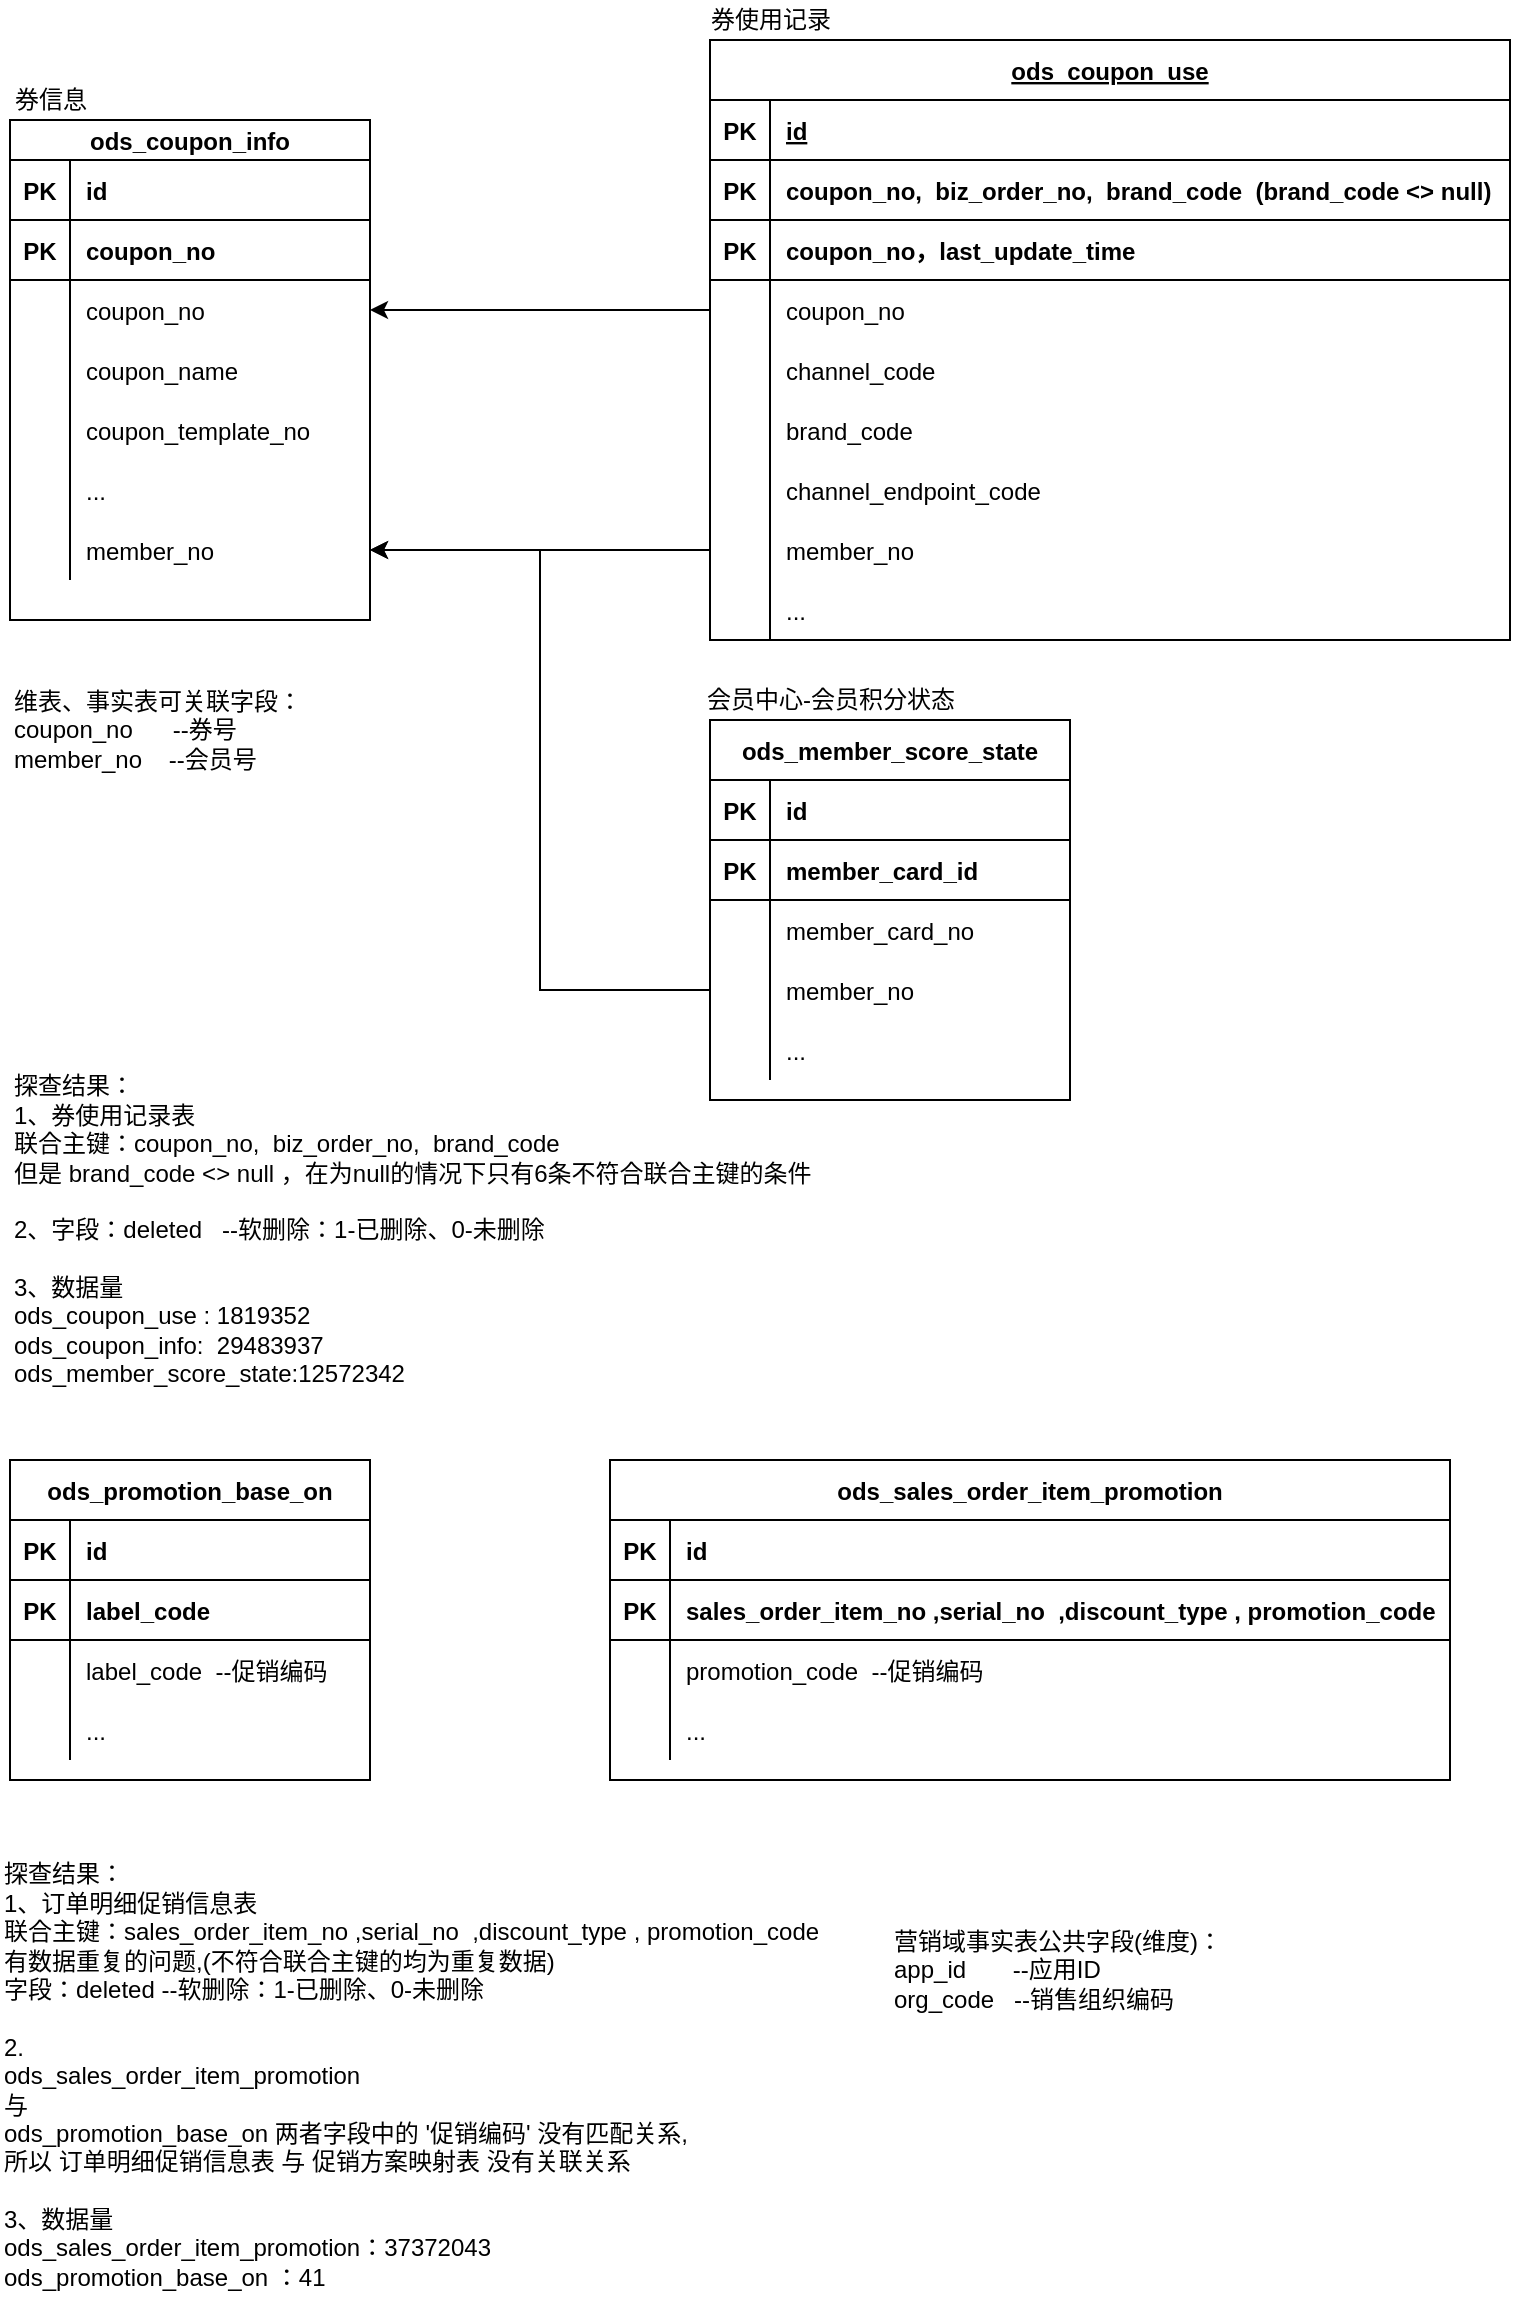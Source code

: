 <mxfile version="14.2.2" type="github" pages="2">
  <diagram id="4URRxnH0Obyj7OPGngcy" name="营销域">
    <mxGraphModel dx="1422" dy="794" grid="1" gridSize="10" guides="1" tooltips="1" connect="1" arrows="1" fold="1" page="1" pageScale="1" pageWidth="827" pageHeight="1169" math="0" shadow="0">
      <root>
        <mxCell id="0" />
        <mxCell id="1" parent="0" />
        <mxCell id="s1EQPEcUTA1c6h4K64TX-1" value="ods_coupon_use" style="shape=table;startSize=30;container=1;collapsible=1;childLayout=tableLayout;fixedRows=1;rowLines=0;fontStyle=5;align=center;resizeLast=1;" parent="1" vertex="1">
          <mxGeometry x="400" y="20" width="400" height="300" as="geometry" />
        </mxCell>
        <mxCell id="s1EQPEcUTA1c6h4K64TX-2" value="" style="shape=partialRectangle;collapsible=0;dropTarget=0;pointerEvents=0;fillColor=none;top=0;left=0;bottom=1;right=0;points=[[0,0.5],[1,0.5]];portConstraint=eastwest;" parent="s1EQPEcUTA1c6h4K64TX-1" vertex="1">
          <mxGeometry y="30" width="400" height="30" as="geometry" />
        </mxCell>
        <mxCell id="s1EQPEcUTA1c6h4K64TX-3" value="PK" style="shape=partialRectangle;connectable=0;fillColor=none;top=0;left=0;bottom=0;right=0;fontStyle=1;overflow=hidden;" parent="s1EQPEcUTA1c6h4K64TX-2" vertex="1">
          <mxGeometry width="30" height="30" as="geometry" />
        </mxCell>
        <mxCell id="s1EQPEcUTA1c6h4K64TX-4" value="id" style="shape=partialRectangle;connectable=0;fillColor=none;top=0;left=0;bottom=0;right=0;align=left;spacingLeft=6;fontStyle=5;overflow=hidden;" parent="s1EQPEcUTA1c6h4K64TX-2" vertex="1">
          <mxGeometry x="30" width="370" height="30" as="geometry" />
        </mxCell>
        <mxCell id="tdnAL42IvkciYz6HUueH-1" value="" style="shape=partialRectangle;collapsible=0;dropTarget=0;pointerEvents=0;fillColor=none;top=0;left=0;bottom=1;right=0;points=[[0,0.5],[1,0.5]];portConstraint=eastwest;" parent="s1EQPEcUTA1c6h4K64TX-1" vertex="1">
          <mxGeometry y="60" width="400" height="30" as="geometry" />
        </mxCell>
        <mxCell id="tdnAL42IvkciYz6HUueH-2" value="PK" style="shape=partialRectangle;connectable=0;fillColor=none;top=0;left=0;bottom=0;right=0;fontStyle=1;overflow=hidden;" parent="tdnAL42IvkciYz6HUueH-1" vertex="1">
          <mxGeometry width="30" height="30" as="geometry" />
        </mxCell>
        <mxCell id="tdnAL42IvkciYz6HUueH-3" value="coupon_no,  biz_order_no,  brand_code  (brand_code &lt;&gt; null)" style="shape=partialRectangle;connectable=0;fillColor=none;top=0;left=0;bottom=0;right=0;align=left;spacingLeft=6;fontStyle=1;overflow=hidden;" parent="tdnAL42IvkciYz6HUueH-1" vertex="1">
          <mxGeometry x="30" width="370" height="30" as="geometry" />
        </mxCell>
        <mxCell id="s1EQPEcUTA1c6h4K64TX-92" value="" style="shape=partialRectangle;collapsible=0;dropTarget=0;pointerEvents=0;fillColor=none;top=0;left=0;bottom=1;right=0;points=[[0,0.5],[1,0.5]];portConstraint=eastwest;" parent="s1EQPEcUTA1c6h4K64TX-1" vertex="1">
          <mxGeometry y="90" width="400" height="30" as="geometry" />
        </mxCell>
        <mxCell id="s1EQPEcUTA1c6h4K64TX-93" value="PK" style="shape=partialRectangle;connectable=0;fillColor=none;top=0;left=0;bottom=0;right=0;fontStyle=1;overflow=hidden;" parent="s1EQPEcUTA1c6h4K64TX-92" vertex="1">
          <mxGeometry width="30" height="30" as="geometry" />
        </mxCell>
        <mxCell id="s1EQPEcUTA1c6h4K64TX-94" value="coupon_no，last_update_time" style="shape=partialRectangle;connectable=0;fillColor=none;top=0;left=0;bottom=0;right=0;align=left;spacingLeft=6;fontStyle=1;overflow=hidden;" parent="s1EQPEcUTA1c6h4K64TX-92" vertex="1">
          <mxGeometry x="30" width="370" height="30" as="geometry" />
        </mxCell>
        <mxCell id="s1EQPEcUTA1c6h4K64TX-5" value="" style="shape=partialRectangle;collapsible=0;dropTarget=0;pointerEvents=0;fillColor=none;top=0;left=0;bottom=0;right=0;points=[[0,0.5],[1,0.5]];portConstraint=eastwest;" parent="s1EQPEcUTA1c6h4K64TX-1" vertex="1">
          <mxGeometry y="120" width="400" height="30" as="geometry" />
        </mxCell>
        <mxCell id="s1EQPEcUTA1c6h4K64TX-6" value="" style="shape=partialRectangle;connectable=0;fillColor=none;top=0;left=0;bottom=0;right=0;editable=1;overflow=hidden;" parent="s1EQPEcUTA1c6h4K64TX-5" vertex="1">
          <mxGeometry width="30" height="30" as="geometry" />
        </mxCell>
        <mxCell id="s1EQPEcUTA1c6h4K64TX-7" value="coupon_no" style="shape=partialRectangle;connectable=0;fillColor=none;top=0;left=0;bottom=0;right=0;align=left;spacingLeft=6;overflow=hidden;" parent="s1EQPEcUTA1c6h4K64TX-5" vertex="1">
          <mxGeometry x="30" width="370" height="30" as="geometry" />
        </mxCell>
        <mxCell id="s1EQPEcUTA1c6h4K64TX-8" value="" style="shape=partialRectangle;collapsible=0;dropTarget=0;pointerEvents=0;fillColor=none;top=0;left=0;bottom=0;right=0;points=[[0,0.5],[1,0.5]];portConstraint=eastwest;" parent="s1EQPEcUTA1c6h4K64TX-1" vertex="1">
          <mxGeometry y="150" width="400" height="30" as="geometry" />
        </mxCell>
        <mxCell id="s1EQPEcUTA1c6h4K64TX-9" value="" style="shape=partialRectangle;connectable=0;fillColor=none;top=0;left=0;bottom=0;right=0;editable=1;overflow=hidden;" parent="s1EQPEcUTA1c6h4K64TX-8" vertex="1">
          <mxGeometry width="30" height="30" as="geometry" />
        </mxCell>
        <mxCell id="s1EQPEcUTA1c6h4K64TX-10" value="channel_code" style="shape=partialRectangle;connectable=0;fillColor=none;top=0;left=0;bottom=0;right=0;align=left;spacingLeft=6;overflow=hidden;" parent="s1EQPEcUTA1c6h4K64TX-8" vertex="1">
          <mxGeometry x="30" width="370" height="30" as="geometry" />
        </mxCell>
        <mxCell id="s1EQPEcUTA1c6h4K64TX-14" value="" style="shape=partialRectangle;collapsible=0;dropTarget=0;pointerEvents=0;fillColor=none;top=0;left=0;bottom=0;right=0;points=[[0,0.5],[1,0.5]];portConstraint=eastwest;" parent="s1EQPEcUTA1c6h4K64TX-1" vertex="1">
          <mxGeometry y="180" width="400" height="30" as="geometry" />
        </mxCell>
        <mxCell id="s1EQPEcUTA1c6h4K64TX-15" value="" style="shape=partialRectangle;connectable=0;fillColor=none;top=0;left=0;bottom=0;right=0;editable=1;overflow=hidden;" parent="s1EQPEcUTA1c6h4K64TX-14" vertex="1">
          <mxGeometry width="30" height="30" as="geometry" />
        </mxCell>
        <mxCell id="s1EQPEcUTA1c6h4K64TX-16" value="brand_code" style="shape=partialRectangle;connectable=0;fillColor=none;top=0;left=0;bottom=0;right=0;align=left;spacingLeft=6;overflow=hidden;" parent="s1EQPEcUTA1c6h4K64TX-14" vertex="1">
          <mxGeometry x="30" width="370" height="30" as="geometry" />
        </mxCell>
        <mxCell id="s1EQPEcUTA1c6h4K64TX-17" value="" style="shape=partialRectangle;collapsible=0;dropTarget=0;pointerEvents=0;fillColor=none;top=0;left=0;bottom=0;right=0;points=[[0,0.5],[1,0.5]];portConstraint=eastwest;" parent="s1EQPEcUTA1c6h4K64TX-1" vertex="1">
          <mxGeometry y="210" width="400" height="30" as="geometry" />
        </mxCell>
        <mxCell id="s1EQPEcUTA1c6h4K64TX-18" value="" style="shape=partialRectangle;connectable=0;fillColor=none;top=0;left=0;bottom=0;right=0;editable=1;overflow=hidden;" parent="s1EQPEcUTA1c6h4K64TX-17" vertex="1">
          <mxGeometry width="30" height="30" as="geometry" />
        </mxCell>
        <mxCell id="s1EQPEcUTA1c6h4K64TX-19" value="channel_endpoint_code" style="shape=partialRectangle;connectable=0;fillColor=none;top=0;left=0;bottom=0;right=0;align=left;spacingLeft=6;overflow=hidden;" parent="s1EQPEcUTA1c6h4K64TX-17" vertex="1">
          <mxGeometry x="30" width="370" height="30" as="geometry" />
        </mxCell>
        <mxCell id="s1EQPEcUTA1c6h4K64TX-21" value="" style="shape=partialRectangle;collapsible=0;dropTarget=0;pointerEvents=0;fillColor=none;top=0;left=0;bottom=0;right=0;points=[[0,0.5],[1,0.5]];portConstraint=eastwest;" parent="s1EQPEcUTA1c6h4K64TX-1" vertex="1">
          <mxGeometry y="240" width="400" height="30" as="geometry" />
        </mxCell>
        <mxCell id="s1EQPEcUTA1c6h4K64TX-22" value="" style="shape=partialRectangle;connectable=0;fillColor=none;top=0;left=0;bottom=0;right=0;editable=1;overflow=hidden;" parent="s1EQPEcUTA1c6h4K64TX-21" vertex="1">
          <mxGeometry width="30" height="30" as="geometry" />
        </mxCell>
        <mxCell id="s1EQPEcUTA1c6h4K64TX-23" value="member_no" style="shape=partialRectangle;connectable=0;fillColor=none;top=0;left=0;bottom=0;right=0;align=left;spacingLeft=6;overflow=hidden;" parent="s1EQPEcUTA1c6h4K64TX-21" vertex="1">
          <mxGeometry x="30" width="370" height="30" as="geometry" />
        </mxCell>
        <mxCell id="s1EQPEcUTA1c6h4K64TX-11" value="" style="shape=partialRectangle;collapsible=0;dropTarget=0;pointerEvents=0;fillColor=none;top=0;left=0;bottom=0;right=0;points=[[0,0.5],[1,0.5]];portConstraint=eastwest;" parent="s1EQPEcUTA1c6h4K64TX-1" vertex="1">
          <mxGeometry y="270" width="400" height="30" as="geometry" />
        </mxCell>
        <mxCell id="s1EQPEcUTA1c6h4K64TX-12" value="" style="shape=partialRectangle;connectable=0;fillColor=none;top=0;left=0;bottom=0;right=0;editable=1;overflow=hidden;" parent="s1EQPEcUTA1c6h4K64TX-11" vertex="1">
          <mxGeometry width="30" height="30" as="geometry" />
        </mxCell>
        <mxCell id="s1EQPEcUTA1c6h4K64TX-13" value="..." style="shape=partialRectangle;connectable=0;fillColor=none;top=0;left=0;bottom=0;right=0;align=left;spacingLeft=6;overflow=hidden;" parent="s1EQPEcUTA1c6h4K64TX-11" vertex="1">
          <mxGeometry x="30" width="370" height="30" as="geometry" />
        </mxCell>
        <mxCell id="s1EQPEcUTA1c6h4K64TX-45" value="ods_coupon_info" style="shape=table;startSize=20;container=1;collapsible=1;childLayout=tableLayout;fixedRows=1;rowLines=0;fontStyle=1;align=center;resizeLast=1;" parent="1" vertex="1">
          <mxGeometry x="50" y="60" width="180" height="250" as="geometry" />
        </mxCell>
        <mxCell id="s1EQPEcUTA1c6h4K64TX-46" value="" style="shape=partialRectangle;collapsible=0;dropTarget=0;pointerEvents=0;fillColor=none;top=0;left=0;bottom=1;right=0;points=[[0,0.5],[1,0.5]];portConstraint=eastwest;" parent="s1EQPEcUTA1c6h4K64TX-45" vertex="1">
          <mxGeometry y="20" width="180" height="30" as="geometry" />
        </mxCell>
        <mxCell id="s1EQPEcUTA1c6h4K64TX-47" value="PK" style="shape=partialRectangle;connectable=0;fillColor=none;top=0;left=0;bottom=0;right=0;fontStyle=1;overflow=hidden;" parent="s1EQPEcUTA1c6h4K64TX-46" vertex="1">
          <mxGeometry width="30" height="30" as="geometry" />
        </mxCell>
        <mxCell id="s1EQPEcUTA1c6h4K64TX-48" value="id" style="shape=partialRectangle;connectable=0;fillColor=none;top=0;left=0;bottom=0;right=0;align=left;spacingLeft=6;fontStyle=1;overflow=hidden;" parent="s1EQPEcUTA1c6h4K64TX-46" vertex="1">
          <mxGeometry x="30" width="150" height="30" as="geometry" />
        </mxCell>
        <mxCell id="s1EQPEcUTA1c6h4K64TX-95" value="" style="shape=partialRectangle;collapsible=0;dropTarget=0;pointerEvents=0;fillColor=none;top=0;left=0;bottom=1;right=0;points=[[0,0.5],[1,0.5]];portConstraint=eastwest;" parent="s1EQPEcUTA1c6h4K64TX-45" vertex="1">
          <mxGeometry y="50" width="180" height="30" as="geometry" />
        </mxCell>
        <mxCell id="s1EQPEcUTA1c6h4K64TX-96" value="PK" style="shape=partialRectangle;connectable=0;fillColor=none;top=0;left=0;bottom=0;right=0;fontStyle=1;overflow=hidden;" parent="s1EQPEcUTA1c6h4K64TX-95" vertex="1">
          <mxGeometry width="30" height="30" as="geometry" />
        </mxCell>
        <mxCell id="s1EQPEcUTA1c6h4K64TX-97" value="coupon_no" style="shape=partialRectangle;connectable=0;fillColor=none;top=0;left=0;bottom=0;right=0;align=left;spacingLeft=6;fontStyle=1;overflow=hidden;" parent="s1EQPEcUTA1c6h4K64TX-95" vertex="1">
          <mxGeometry x="30" width="150" height="30" as="geometry" />
        </mxCell>
        <mxCell id="s1EQPEcUTA1c6h4K64TX-49" value="" style="shape=partialRectangle;collapsible=0;dropTarget=0;pointerEvents=0;fillColor=none;top=0;left=0;bottom=0;right=0;points=[[0,0.5],[1,0.5]];portConstraint=eastwest;" parent="s1EQPEcUTA1c6h4K64TX-45" vertex="1">
          <mxGeometry y="80" width="180" height="30" as="geometry" />
        </mxCell>
        <mxCell id="s1EQPEcUTA1c6h4K64TX-50" value="" style="shape=partialRectangle;connectable=0;fillColor=none;top=0;left=0;bottom=0;right=0;editable=1;overflow=hidden;" parent="s1EQPEcUTA1c6h4K64TX-49" vertex="1">
          <mxGeometry width="30" height="30" as="geometry" />
        </mxCell>
        <mxCell id="s1EQPEcUTA1c6h4K64TX-51" value="coupon_no" style="shape=partialRectangle;connectable=0;fillColor=none;top=0;left=0;bottom=0;right=0;align=left;spacingLeft=6;overflow=hidden;" parent="s1EQPEcUTA1c6h4K64TX-49" vertex="1">
          <mxGeometry x="30" width="150" height="30" as="geometry" />
        </mxCell>
        <mxCell id="s1EQPEcUTA1c6h4K64TX-52" value="" style="shape=partialRectangle;collapsible=0;dropTarget=0;pointerEvents=0;fillColor=none;top=0;left=0;bottom=0;right=0;points=[[0,0.5],[1,0.5]];portConstraint=eastwest;" parent="s1EQPEcUTA1c6h4K64TX-45" vertex="1">
          <mxGeometry y="110" width="180" height="30" as="geometry" />
        </mxCell>
        <mxCell id="s1EQPEcUTA1c6h4K64TX-53" value="" style="shape=partialRectangle;connectable=0;fillColor=none;top=0;left=0;bottom=0;right=0;editable=1;overflow=hidden;" parent="s1EQPEcUTA1c6h4K64TX-52" vertex="1">
          <mxGeometry width="30" height="30" as="geometry" />
        </mxCell>
        <mxCell id="s1EQPEcUTA1c6h4K64TX-54" value="coupon_name" style="shape=partialRectangle;connectable=0;fillColor=none;top=0;left=0;bottom=0;right=0;align=left;spacingLeft=6;overflow=hidden;" parent="s1EQPEcUTA1c6h4K64TX-52" vertex="1">
          <mxGeometry x="30" width="150" height="30" as="geometry" />
        </mxCell>
        <mxCell id="s1EQPEcUTA1c6h4K64TX-55" value="" style="shape=partialRectangle;collapsible=0;dropTarget=0;pointerEvents=0;fillColor=none;top=0;left=0;bottom=0;right=0;points=[[0,0.5],[1,0.5]];portConstraint=eastwest;" parent="s1EQPEcUTA1c6h4K64TX-45" vertex="1">
          <mxGeometry y="140" width="180" height="30" as="geometry" />
        </mxCell>
        <mxCell id="s1EQPEcUTA1c6h4K64TX-56" value="" style="shape=partialRectangle;connectable=0;fillColor=none;top=0;left=0;bottom=0;right=0;editable=1;overflow=hidden;" parent="s1EQPEcUTA1c6h4K64TX-55" vertex="1">
          <mxGeometry width="30" height="30" as="geometry" />
        </mxCell>
        <mxCell id="s1EQPEcUTA1c6h4K64TX-57" value="coupon_template_no" style="shape=partialRectangle;connectable=0;fillColor=none;top=0;left=0;bottom=0;right=0;align=left;spacingLeft=6;overflow=hidden;" parent="s1EQPEcUTA1c6h4K64TX-55" vertex="1">
          <mxGeometry x="30" width="150" height="30" as="geometry" />
        </mxCell>
        <mxCell id="tdnAL42IvkciYz6HUueH-4" value="" style="shape=partialRectangle;collapsible=0;dropTarget=0;pointerEvents=0;fillColor=none;top=0;left=0;bottom=0;right=0;points=[[0,0.5],[1,0.5]];portConstraint=eastwest;" parent="s1EQPEcUTA1c6h4K64TX-45" vertex="1">
          <mxGeometry y="170" width="180" height="30" as="geometry" />
        </mxCell>
        <mxCell id="tdnAL42IvkciYz6HUueH-5" value="" style="shape=partialRectangle;connectable=0;fillColor=none;top=0;left=0;bottom=0;right=0;editable=1;overflow=hidden;" parent="tdnAL42IvkciYz6HUueH-4" vertex="1">
          <mxGeometry width="30" height="30" as="geometry" />
        </mxCell>
        <mxCell id="tdnAL42IvkciYz6HUueH-6" value="..." style="shape=partialRectangle;connectable=0;fillColor=none;top=0;left=0;bottom=0;right=0;align=left;spacingLeft=6;overflow=hidden;" parent="tdnAL42IvkciYz6HUueH-4" vertex="1">
          <mxGeometry x="30" width="150" height="30" as="geometry" />
        </mxCell>
        <mxCell id="tdnAL42IvkciYz6HUueH-7" value="" style="shape=partialRectangle;collapsible=0;dropTarget=0;pointerEvents=0;fillColor=none;top=0;left=0;bottom=0;right=0;points=[[0,0.5],[1,0.5]];portConstraint=eastwest;" parent="s1EQPEcUTA1c6h4K64TX-45" vertex="1">
          <mxGeometry y="200" width="180" height="30" as="geometry" />
        </mxCell>
        <mxCell id="tdnAL42IvkciYz6HUueH-8" value="" style="shape=partialRectangle;connectable=0;fillColor=none;top=0;left=0;bottom=0;right=0;editable=1;overflow=hidden;" parent="tdnAL42IvkciYz6HUueH-7" vertex="1">
          <mxGeometry width="30" height="30" as="geometry" />
        </mxCell>
        <mxCell id="tdnAL42IvkciYz6HUueH-9" value="member_no" style="shape=partialRectangle;connectable=0;fillColor=none;top=0;left=0;bottom=0;right=0;align=left;spacingLeft=6;overflow=hidden;" parent="tdnAL42IvkciYz6HUueH-7" vertex="1">
          <mxGeometry x="30" width="150" height="30" as="geometry" />
        </mxCell>
        <mxCell id="s1EQPEcUTA1c6h4K64TX-76" style="edgeStyle=orthogonalEdgeStyle;rounded=0;orthogonalLoop=1;jettySize=auto;html=1;" parent="1" source="s1EQPEcUTA1c6h4K64TX-5" target="s1EQPEcUTA1c6h4K64TX-49" edge="1">
          <mxGeometry relative="1" as="geometry" />
        </mxCell>
        <mxCell id="tdnAL42IvkciYz6HUueH-10" style="edgeStyle=orthogonalEdgeStyle;rounded=0;orthogonalLoop=1;jettySize=auto;html=1;entryX=1;entryY=0.5;entryDx=0;entryDy=0;" parent="1" source="s1EQPEcUTA1c6h4K64TX-21" target="tdnAL42IvkciYz6HUueH-7" edge="1">
          <mxGeometry relative="1" as="geometry">
            <mxPoint x="260" y="465" as="targetPoint" />
          </mxGeometry>
        </mxCell>
        <mxCell id="5BuWfu8xG7wApqagh8RO-1" value="探查结果：&lt;br&gt;1、券使用记录表&lt;br&gt;联合主键：coupon_no,&amp;nbsp;&amp;nbsp;biz_order_no,&amp;nbsp;&amp;nbsp;brand_code&amp;nbsp;&lt;br&gt;但是 brand_code &amp;lt;&amp;gt; null ，在为null的情况下只有6条不符合联合主键的条件&lt;br&gt;&lt;br&gt;2、字段：deleted&amp;nbsp; &amp;nbsp;--软删除：1-已删除、0-未删除&lt;br&gt;&lt;br&gt;3、数据量&lt;br&gt;&lt;span style=&quot;text-align: center&quot;&gt;ods_coupon_use : 1819352&lt;br&gt;&lt;/span&gt;&lt;span style=&quot;text-align: center&quot;&gt;ods_coupon_info:&amp;nbsp;&amp;nbsp;&lt;/span&gt;&lt;span style=&quot;text-align: center&quot;&gt;29483937&lt;br&gt;&lt;/span&gt;&lt;span style=&quot;text-align: center&quot;&gt;ods_member_score_state:12572342&lt;/span&gt;&lt;span style=&quot;text-align: center&quot;&gt;&lt;br&gt;&lt;/span&gt;" style="text;html=1;align=left;verticalAlign=middle;resizable=0;points=[];autosize=1;" parent="1" vertex="1">
          <mxGeometry x="50" y="535" width="410" height="160" as="geometry" />
        </mxCell>
        <mxCell id="EJlprwmyrGeBpLga-tz5-1" value="ods_member_score_state" style="shape=table;startSize=30;container=1;collapsible=1;childLayout=tableLayout;fixedRows=1;rowLines=0;fontStyle=1;align=center;resizeLast=1;" parent="1" vertex="1">
          <mxGeometry x="400" y="360" width="180" height="190" as="geometry" />
        </mxCell>
        <mxCell id="EJlprwmyrGeBpLga-tz5-2" value="" style="shape=partialRectangle;collapsible=0;dropTarget=0;pointerEvents=0;fillColor=none;top=0;left=0;bottom=1;right=0;points=[[0,0.5],[1,0.5]];portConstraint=eastwest;" parent="EJlprwmyrGeBpLga-tz5-1" vertex="1">
          <mxGeometry y="30" width="180" height="30" as="geometry" />
        </mxCell>
        <mxCell id="EJlprwmyrGeBpLga-tz5-3" value="PK" style="shape=partialRectangle;connectable=0;fillColor=none;top=0;left=0;bottom=0;right=0;fontStyle=1;overflow=hidden;" parent="EJlprwmyrGeBpLga-tz5-2" vertex="1">
          <mxGeometry width="30" height="30" as="geometry" />
        </mxCell>
        <mxCell id="EJlprwmyrGeBpLga-tz5-4" value="id" style="shape=partialRectangle;connectable=0;fillColor=none;top=0;left=0;bottom=0;right=0;align=left;spacingLeft=6;fontStyle=1;overflow=hidden;" parent="EJlprwmyrGeBpLga-tz5-2" vertex="1">
          <mxGeometry x="30" width="150" height="30" as="geometry" />
        </mxCell>
        <mxCell id="EJlprwmyrGeBpLga-tz5-5" value="" style="shape=partialRectangle;collapsible=0;dropTarget=0;pointerEvents=0;fillColor=none;top=0;left=0;bottom=1;right=0;points=[[0,0.5],[1,0.5]];portConstraint=eastwest;" parent="EJlprwmyrGeBpLga-tz5-1" vertex="1">
          <mxGeometry y="60" width="180" height="30" as="geometry" />
        </mxCell>
        <mxCell id="EJlprwmyrGeBpLga-tz5-6" value="PK" style="shape=partialRectangle;connectable=0;fillColor=none;top=0;left=0;bottom=0;right=0;fontStyle=1;overflow=hidden;" parent="EJlprwmyrGeBpLga-tz5-5" vertex="1">
          <mxGeometry width="30" height="30" as="geometry" />
        </mxCell>
        <mxCell id="EJlprwmyrGeBpLga-tz5-7" value="member_card_id" style="shape=partialRectangle;connectable=0;fillColor=none;top=0;left=0;bottom=0;right=0;align=left;spacingLeft=6;fontStyle=1;overflow=hidden;" parent="EJlprwmyrGeBpLga-tz5-5" vertex="1">
          <mxGeometry x="30" width="150" height="30" as="geometry" />
        </mxCell>
        <mxCell id="EJlprwmyrGeBpLga-tz5-8" value="" style="shape=partialRectangle;collapsible=0;dropTarget=0;pointerEvents=0;fillColor=none;top=0;left=0;bottom=0;right=0;points=[[0,0.5],[1,0.5]];portConstraint=eastwest;" parent="EJlprwmyrGeBpLga-tz5-1" vertex="1">
          <mxGeometry y="90" width="180" height="30" as="geometry" />
        </mxCell>
        <mxCell id="EJlprwmyrGeBpLga-tz5-9" value="" style="shape=partialRectangle;connectable=0;fillColor=none;top=0;left=0;bottom=0;right=0;editable=1;overflow=hidden;" parent="EJlprwmyrGeBpLga-tz5-8" vertex="1">
          <mxGeometry width="30" height="30" as="geometry" />
        </mxCell>
        <mxCell id="EJlprwmyrGeBpLga-tz5-10" value="member_card_no" style="shape=partialRectangle;connectable=0;fillColor=none;top=0;left=0;bottom=0;right=0;align=left;spacingLeft=6;overflow=hidden;" parent="EJlprwmyrGeBpLga-tz5-8" vertex="1">
          <mxGeometry x="30" width="150" height="30" as="geometry" />
        </mxCell>
        <mxCell id="EJlprwmyrGeBpLga-tz5-11" value="" style="shape=partialRectangle;collapsible=0;dropTarget=0;pointerEvents=0;fillColor=none;top=0;left=0;bottom=0;right=0;points=[[0,0.5],[1,0.5]];portConstraint=eastwest;" parent="EJlprwmyrGeBpLga-tz5-1" vertex="1">
          <mxGeometry y="120" width="180" height="30" as="geometry" />
        </mxCell>
        <mxCell id="EJlprwmyrGeBpLga-tz5-12" value="" style="shape=partialRectangle;connectable=0;fillColor=none;top=0;left=0;bottom=0;right=0;editable=1;overflow=hidden;" parent="EJlprwmyrGeBpLga-tz5-11" vertex="1">
          <mxGeometry width="30" height="30" as="geometry" />
        </mxCell>
        <mxCell id="EJlprwmyrGeBpLga-tz5-13" value="member_no" style="shape=partialRectangle;connectable=0;fillColor=none;top=0;left=0;bottom=0;right=0;align=left;spacingLeft=6;overflow=hidden;" parent="EJlprwmyrGeBpLga-tz5-11" vertex="1">
          <mxGeometry x="30" width="150" height="30" as="geometry" />
        </mxCell>
        <mxCell id="EJlprwmyrGeBpLga-tz5-14" value="" style="shape=partialRectangle;collapsible=0;dropTarget=0;pointerEvents=0;fillColor=none;top=0;left=0;bottom=0;right=0;points=[[0,0.5],[1,0.5]];portConstraint=eastwest;" parent="EJlprwmyrGeBpLga-tz5-1" vertex="1">
          <mxGeometry y="150" width="180" height="30" as="geometry" />
        </mxCell>
        <mxCell id="EJlprwmyrGeBpLga-tz5-15" value="" style="shape=partialRectangle;connectable=0;fillColor=none;top=0;left=0;bottom=0;right=0;editable=1;overflow=hidden;" parent="EJlprwmyrGeBpLga-tz5-14" vertex="1">
          <mxGeometry width="30" height="30" as="geometry" />
        </mxCell>
        <mxCell id="EJlprwmyrGeBpLga-tz5-16" value="..." style="shape=partialRectangle;connectable=0;fillColor=none;top=0;left=0;bottom=0;right=0;align=left;spacingLeft=6;overflow=hidden;" parent="EJlprwmyrGeBpLga-tz5-14" vertex="1">
          <mxGeometry x="30" width="150" height="30" as="geometry" />
        </mxCell>
        <mxCell id="EJlprwmyrGeBpLga-tz5-18" value="券使用记录" style="text;html=1;align=center;verticalAlign=middle;resizable=0;points=[];autosize=1;" parent="1" vertex="1">
          <mxGeometry x="390" width="80" height="20" as="geometry" />
        </mxCell>
        <mxCell id="EJlprwmyrGeBpLga-tz5-19" value="券信息" style="text;html=1;align=center;verticalAlign=middle;resizable=0;points=[];autosize=1;" parent="1" vertex="1">
          <mxGeometry x="45" y="40" width="50" height="20" as="geometry" />
        </mxCell>
        <mxCell id="EJlprwmyrGeBpLga-tz5-22" value="会员中心-会员积分状态" style="text;html=1;align=center;verticalAlign=middle;resizable=0;points=[];autosize=1;" parent="1" vertex="1">
          <mxGeometry x="390" y="340" width="140" height="20" as="geometry" />
        </mxCell>
        <mxCell id="ID8G6tBb7Qzyg1BHJKEy-1" style="edgeStyle=orthogonalEdgeStyle;rounded=0;orthogonalLoop=1;jettySize=auto;html=1;entryX=1;entryY=0.5;entryDx=0;entryDy=0;" parent="1" source="EJlprwmyrGeBpLga-tz5-11" target="tdnAL42IvkciYz6HUueH-7" edge="1">
          <mxGeometry relative="1" as="geometry" />
        </mxCell>
        <mxCell id="29Qu5pdVVp2tDOyREajn-1" value="ods_promotion_base_on" style="shape=table;startSize=30;container=1;collapsible=1;childLayout=tableLayout;fixedRows=1;rowLines=0;fontStyle=1;align=center;resizeLast=1;" parent="1" vertex="1">
          <mxGeometry x="50" y="730" width="180" height="160" as="geometry" />
        </mxCell>
        <mxCell id="29Qu5pdVVp2tDOyREajn-2" value="" style="shape=partialRectangle;collapsible=0;dropTarget=0;pointerEvents=0;fillColor=none;top=0;left=0;bottom=1;right=0;points=[[0,0.5],[1,0.5]];portConstraint=eastwest;" parent="29Qu5pdVVp2tDOyREajn-1" vertex="1">
          <mxGeometry y="30" width="180" height="30" as="geometry" />
        </mxCell>
        <mxCell id="29Qu5pdVVp2tDOyREajn-3" value="PK" style="shape=partialRectangle;connectable=0;fillColor=none;top=0;left=0;bottom=0;right=0;fontStyle=1;overflow=hidden;" parent="29Qu5pdVVp2tDOyREajn-2" vertex="1">
          <mxGeometry width="30" height="30" as="geometry" />
        </mxCell>
        <mxCell id="29Qu5pdVVp2tDOyREajn-4" value="id" style="shape=partialRectangle;connectable=0;fillColor=none;top=0;left=0;bottom=0;right=0;align=left;spacingLeft=6;fontStyle=1;overflow=hidden;" parent="29Qu5pdVVp2tDOyREajn-2" vertex="1">
          <mxGeometry x="30" width="150" height="30" as="geometry" />
        </mxCell>
        <mxCell id="29Qu5pdVVp2tDOyREajn-5" value="" style="shape=partialRectangle;collapsible=0;dropTarget=0;pointerEvents=0;fillColor=none;top=0;left=0;bottom=1;right=0;points=[[0,0.5],[1,0.5]];portConstraint=eastwest;" parent="29Qu5pdVVp2tDOyREajn-1" vertex="1">
          <mxGeometry y="60" width="180" height="30" as="geometry" />
        </mxCell>
        <mxCell id="29Qu5pdVVp2tDOyREajn-6" value="PK" style="shape=partialRectangle;connectable=0;fillColor=none;top=0;left=0;bottom=0;right=0;fontStyle=1;overflow=hidden;" parent="29Qu5pdVVp2tDOyREajn-5" vertex="1">
          <mxGeometry width="30" height="30" as="geometry" />
        </mxCell>
        <mxCell id="29Qu5pdVVp2tDOyREajn-7" value="label_code" style="shape=partialRectangle;connectable=0;fillColor=none;top=0;left=0;bottom=0;right=0;align=left;spacingLeft=6;fontStyle=1;overflow=hidden;" parent="29Qu5pdVVp2tDOyREajn-5" vertex="1">
          <mxGeometry x="30" width="150" height="30" as="geometry" />
        </mxCell>
        <mxCell id="29Qu5pdVVp2tDOyREajn-8" value="" style="shape=partialRectangle;collapsible=0;dropTarget=0;pointerEvents=0;fillColor=none;top=0;left=0;bottom=0;right=0;points=[[0,0.5],[1,0.5]];portConstraint=eastwest;" parent="29Qu5pdVVp2tDOyREajn-1" vertex="1">
          <mxGeometry y="90" width="180" height="30" as="geometry" />
        </mxCell>
        <mxCell id="29Qu5pdVVp2tDOyREajn-9" value="" style="shape=partialRectangle;connectable=0;fillColor=none;top=0;left=0;bottom=0;right=0;editable=1;overflow=hidden;" parent="29Qu5pdVVp2tDOyREajn-8" vertex="1">
          <mxGeometry width="30" height="30" as="geometry" />
        </mxCell>
        <mxCell id="29Qu5pdVVp2tDOyREajn-10" value="label_code  --促销编码" style="shape=partialRectangle;connectable=0;fillColor=none;top=0;left=0;bottom=0;right=0;align=left;spacingLeft=6;overflow=hidden;" parent="29Qu5pdVVp2tDOyREajn-8" vertex="1">
          <mxGeometry x="30" width="150" height="30" as="geometry" />
        </mxCell>
        <mxCell id="29Qu5pdVVp2tDOyREajn-11" value="" style="shape=partialRectangle;collapsible=0;dropTarget=0;pointerEvents=0;fillColor=none;top=0;left=0;bottom=0;right=0;points=[[0,0.5],[1,0.5]];portConstraint=eastwest;" parent="29Qu5pdVVp2tDOyREajn-1" vertex="1">
          <mxGeometry y="120" width="180" height="30" as="geometry" />
        </mxCell>
        <mxCell id="29Qu5pdVVp2tDOyREajn-12" value="" style="shape=partialRectangle;connectable=0;fillColor=none;top=0;left=0;bottom=0;right=0;editable=1;overflow=hidden;" parent="29Qu5pdVVp2tDOyREajn-11" vertex="1">
          <mxGeometry width="30" height="30" as="geometry" />
        </mxCell>
        <mxCell id="29Qu5pdVVp2tDOyREajn-13" value="..." style="shape=partialRectangle;connectable=0;fillColor=none;top=0;left=0;bottom=0;right=0;align=left;spacingLeft=6;overflow=hidden;" parent="29Qu5pdVVp2tDOyREajn-11" vertex="1">
          <mxGeometry x="30" width="150" height="30" as="geometry" />
        </mxCell>
        <mxCell id="foo37RcRBD0muAHjbEc9-1" value="ods_sales_order_item_promotion" style="shape=table;startSize=30;container=1;collapsible=1;childLayout=tableLayout;fixedRows=1;rowLines=0;fontStyle=1;align=center;resizeLast=1;" parent="1" vertex="1">
          <mxGeometry x="350" y="730" width="420" height="160" as="geometry" />
        </mxCell>
        <mxCell id="foo37RcRBD0muAHjbEc9-2" value="" style="shape=partialRectangle;collapsible=0;dropTarget=0;pointerEvents=0;fillColor=none;top=0;left=0;bottom=1;right=0;points=[[0,0.5],[1,0.5]];portConstraint=eastwest;" parent="foo37RcRBD0muAHjbEc9-1" vertex="1">
          <mxGeometry y="30" width="420" height="30" as="geometry" />
        </mxCell>
        <mxCell id="foo37RcRBD0muAHjbEc9-3" value="PK" style="shape=partialRectangle;connectable=0;fillColor=none;top=0;left=0;bottom=0;right=0;fontStyle=1;overflow=hidden;" parent="foo37RcRBD0muAHjbEc9-2" vertex="1">
          <mxGeometry width="30" height="30" as="geometry" />
        </mxCell>
        <mxCell id="foo37RcRBD0muAHjbEc9-4" value="id" style="shape=partialRectangle;connectable=0;fillColor=none;top=0;left=0;bottom=0;right=0;align=left;spacingLeft=6;fontStyle=1;overflow=hidden;" parent="foo37RcRBD0muAHjbEc9-2" vertex="1">
          <mxGeometry x="30" width="390" height="30" as="geometry" />
        </mxCell>
        <mxCell id="foo37RcRBD0muAHjbEc9-5" value="" style="shape=partialRectangle;collapsible=0;dropTarget=0;pointerEvents=0;fillColor=none;top=0;left=0;bottom=1;right=0;points=[[0,0.5],[1,0.5]];portConstraint=eastwest;" parent="foo37RcRBD0muAHjbEc9-1" vertex="1">
          <mxGeometry y="60" width="420" height="30" as="geometry" />
        </mxCell>
        <mxCell id="foo37RcRBD0muAHjbEc9-6" value="PK" style="shape=partialRectangle;connectable=0;fillColor=none;top=0;left=0;bottom=0;right=0;fontStyle=1;overflow=hidden;" parent="foo37RcRBD0muAHjbEc9-5" vertex="1">
          <mxGeometry width="30" height="30" as="geometry" />
        </mxCell>
        <mxCell id="foo37RcRBD0muAHjbEc9-7" value="sales_order_item_no ,serial_no  ,discount_type , promotion_code" style="shape=partialRectangle;connectable=0;fillColor=none;top=0;left=0;bottom=0;right=0;align=left;spacingLeft=6;fontStyle=1;overflow=hidden;" parent="foo37RcRBD0muAHjbEc9-5" vertex="1">
          <mxGeometry x="30" width="390" height="30" as="geometry" />
        </mxCell>
        <mxCell id="foo37RcRBD0muAHjbEc9-8" value="" style="shape=partialRectangle;collapsible=0;dropTarget=0;pointerEvents=0;fillColor=none;top=0;left=0;bottom=0;right=0;points=[[0,0.5],[1,0.5]];portConstraint=eastwest;" parent="foo37RcRBD0muAHjbEc9-1" vertex="1">
          <mxGeometry y="90" width="420" height="30" as="geometry" />
        </mxCell>
        <mxCell id="foo37RcRBD0muAHjbEc9-9" value="" style="shape=partialRectangle;connectable=0;fillColor=none;top=0;left=0;bottom=0;right=0;editable=1;overflow=hidden;" parent="foo37RcRBD0muAHjbEc9-8" vertex="1">
          <mxGeometry width="30" height="30" as="geometry" />
        </mxCell>
        <mxCell id="foo37RcRBD0muAHjbEc9-10" value="promotion_code  --促销编码" style="shape=partialRectangle;connectable=0;fillColor=none;top=0;left=0;bottom=0;right=0;align=left;spacingLeft=6;overflow=hidden;" parent="foo37RcRBD0muAHjbEc9-8" vertex="1">
          <mxGeometry x="30" width="390" height="30" as="geometry" />
        </mxCell>
        <mxCell id="foo37RcRBD0muAHjbEc9-11" value="" style="shape=partialRectangle;collapsible=0;dropTarget=0;pointerEvents=0;fillColor=none;top=0;left=0;bottom=0;right=0;points=[[0,0.5],[1,0.5]];portConstraint=eastwest;" parent="foo37RcRBD0muAHjbEc9-1" vertex="1">
          <mxGeometry y="120" width="420" height="30" as="geometry" />
        </mxCell>
        <mxCell id="foo37RcRBD0muAHjbEc9-12" value="" style="shape=partialRectangle;connectable=0;fillColor=none;top=0;left=0;bottom=0;right=0;editable=1;overflow=hidden;" parent="foo37RcRBD0muAHjbEc9-11" vertex="1">
          <mxGeometry width="30" height="30" as="geometry" />
        </mxCell>
        <mxCell id="foo37RcRBD0muAHjbEc9-13" value="..." style="shape=partialRectangle;connectable=0;fillColor=none;top=0;left=0;bottom=0;right=0;align=left;spacingLeft=6;overflow=hidden;" parent="foo37RcRBD0muAHjbEc9-11" vertex="1">
          <mxGeometry x="30" width="390" height="30" as="geometry" />
        </mxCell>
        <mxCell id="LuoX7tRbvVlSZ831zsGY-1" value="探查结果：&lt;br&gt;1、订单明细促销信息表&amp;nbsp;&lt;br&gt;联合主键：sales_order_item_no ,serial_no&amp;nbsp; ,discount_type ,&amp;nbsp;promotion_code&lt;br&gt;有数据重复的问题,(不符合联合主键的均为重复数据)&lt;br&gt;字段：deleted --软删除：1-已删除、0-未删除&lt;br&gt;&lt;br&gt;2.&lt;br&gt;&lt;div&gt;&lt;span&gt;ods_sales_order_item_promotion&amp;nbsp;&amp;nbsp;&lt;/span&gt;&lt;/div&gt;&lt;div&gt;&lt;span&gt;与&amp;nbsp;&amp;nbsp;&lt;/span&gt;&lt;/div&gt;&lt;span style=&quot;text-align: center&quot;&gt;ods_promotion_base_on 两者字段中的 &#39;促销编码&#39; 没有匹配关系,&lt;br&gt;所以 订单明细促销信息表 与 促销方案映射表 没有关联关系&lt;br&gt;&lt;br&gt;3、数据量&lt;br&gt;&lt;/span&gt;&lt;span style=&quot;text-align: center&quot;&gt;ods_sales_order_item_promotion：37372043&lt;br&gt;&lt;/span&gt;&lt;span style=&quot;text-align: center&quot;&gt;ods_promotion_base_on ：41&lt;/span&gt;&lt;span style=&quot;text-align: center&quot;&gt;&lt;br&gt;&lt;/span&gt;&lt;span style=&quot;text-align: center&quot;&gt;&lt;br&gt;&lt;/span&gt;" style="text;html=1;align=left;verticalAlign=middle;resizable=0;points=[];autosize=1;" parent="1" vertex="1">
          <mxGeometry x="45" y="930" width="420" height="230" as="geometry" />
        </mxCell>
        <mxCell id="LuoX7tRbvVlSZ831zsGY-2" value="维表、事实表可关联字段：&lt;br&gt;coupon_no&amp;nbsp; &amp;nbsp; &amp;nbsp; --券号&lt;br&gt;member_no&amp;nbsp; &amp;nbsp; --会员号" style="text;html=1;align=left;verticalAlign=middle;resizable=0;points=[];autosize=1;" parent="1" vertex="1">
          <mxGeometry x="50" y="340" width="160" height="50" as="geometry" />
        </mxCell>
        <mxCell id="LuoX7tRbvVlSZ831zsGY-3" value="营销域事实表公共字段(维度)：&lt;br&gt;app_id&amp;nbsp; &amp;nbsp; &amp;nbsp; &amp;nbsp;--应用ID&lt;br&gt;org_code&amp;nbsp; &amp;nbsp;--销售组织编码" style="text;html=1;align=left;verticalAlign=middle;resizable=0;points=[];autosize=1;" parent="1" vertex="1">
          <mxGeometry x="490" y="960" width="180" height="50" as="geometry" />
        </mxCell>
      </root>
    </mxGraphModel>
  </diagram>
  <diagram id="xrf81sKFRzimIonkgprX" name="Page-2">
    <mxGraphModel dx="1422" dy="794" grid="1" gridSize="10" guides="1" tooltips="1" connect="1" arrows="1" fold="1" page="1" pageScale="1" pageWidth="827" pageHeight="1169" math="0" shadow="0">
      <root>
        <mxCell id="HvpC8TBctJ6iE5z6-5M8-0" />
        <mxCell id="HvpC8TBctJ6iE5z6-5M8-1" parent="HvpC8TBctJ6iE5z6-5M8-0" />
      </root>
    </mxGraphModel>
  </diagram>
</mxfile>
